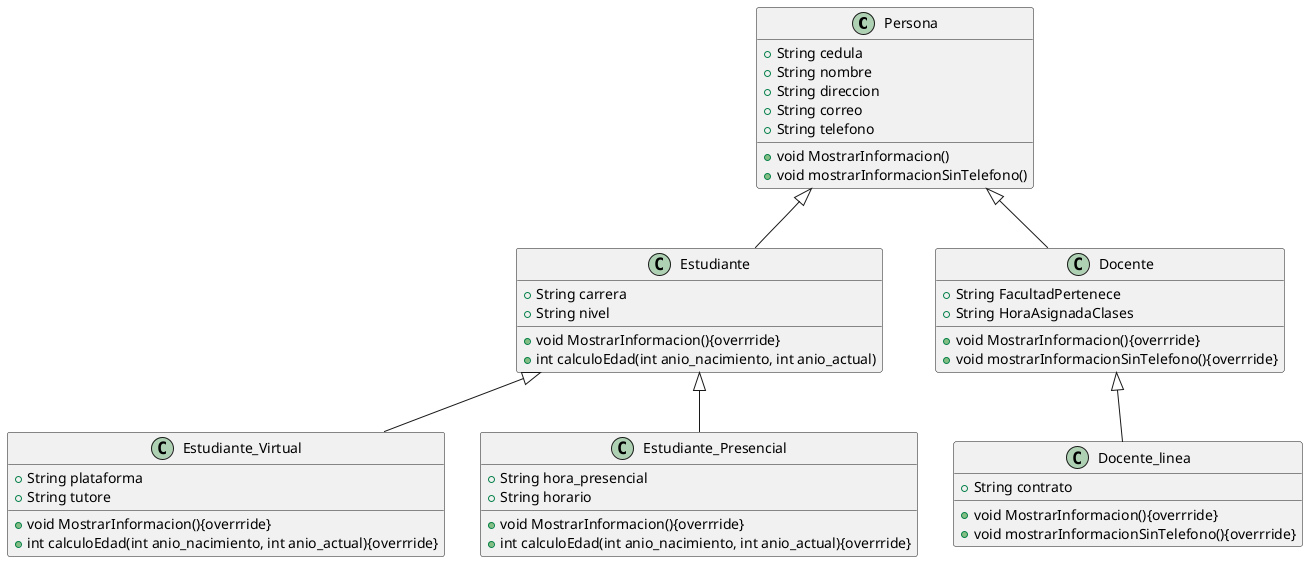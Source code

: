 @startuml
class Persona{
+String cedula
+String nombre
+String direccion
+String correo
+String telefono
+void MostrarInformacion()
+void mostrarInformacionSinTelefono()
}

class Estudiante extends Persona{
+String carrera
+String nivel
+void MostrarInformacion(){overrride}
+int calculoEdad(int anio_nacimiento, int anio_actual)
}

class Docente extends Persona{
+String FacultadPertenece
+String HoraAsignadaClases
+void MostrarInformacion(){overrride}
+void mostrarInformacionSinTelefono(){overrride}
}

class Docente_linea extends Docente{
+String contrato
+void MostrarInformacion(){overrride}
+void mostrarInformacionSinTelefono(){overrride}
}

class Estudiante_Virtual extends Estudiante{
+String plataforma
+String tutore
+void MostrarInformacion(){overrride}
+int calculoEdad(int anio_nacimiento, int anio_actual){overrride}
}

class Estudiante_Presencial extends Estudiante{
+String hora_presencial
+String horario
+void MostrarInformacion(){overrride}
+int calculoEdad(int anio_nacimiento, int anio_actual){overrride}
}



@enduml